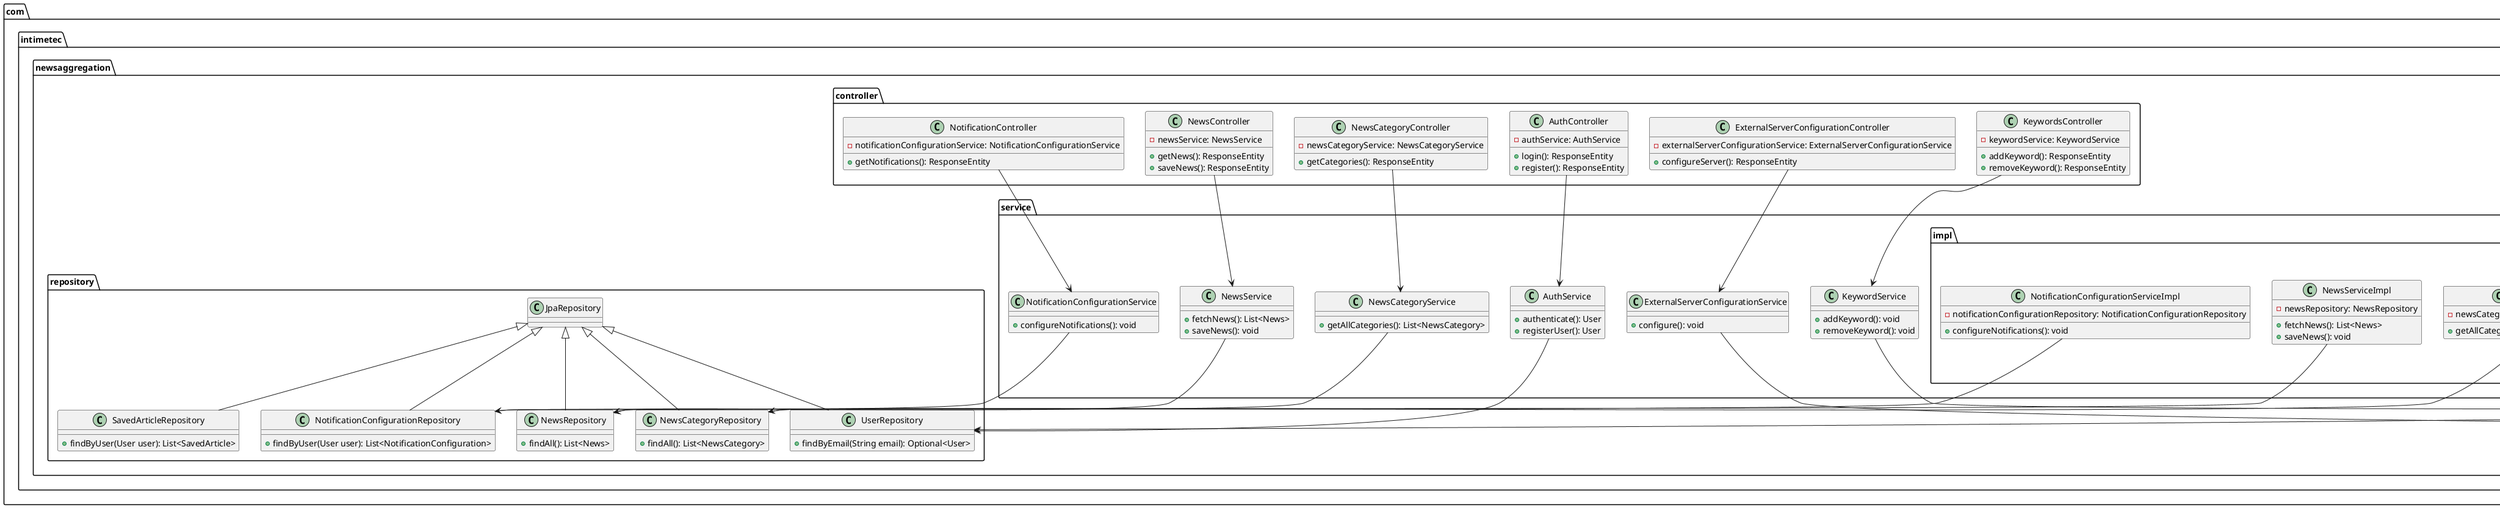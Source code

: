 @startuml
' Class diagram for controllers, services, service implementations, and repositories

package com.intimetec.newsaggregation.controller {
  class AuthController {
    - authService: AuthService
    + login(): ResponseEntity
    + register(): ResponseEntity
  }
  class ExternalServerConfigurationController {
    - externalServerConfigurationService: ExternalServerConfigurationService
    + configureServer(): ResponseEntity
  }
  class KeywordsController {
    - keywordService: KeywordService
    + addKeyword(): ResponseEntity
    + removeKeyword(): ResponseEntity
  }
  class NewsCategoryController {
    - newsCategoryService: NewsCategoryService
    + getCategories(): ResponseEntity
  }
  class NewsController {
    - newsService: NewsService
    + getNews(): ResponseEntity
    + saveNews(): ResponseEntity
  }
  class NotificationController {
    - notificationConfigurationService: NotificationConfigurationService
    + getNotifications(): ResponseEntity
  }
}

package com.intimetec.newsaggregation.service {
  class AuthService {
    + authenticate(): User
    + registerUser(): User
  }
  class ExternalServerConfigurationService {
    + configure(): void
  }
  class KeywordService {
    + addKeyword(): void
    + removeKeyword(): void
  }
  class NewsCategoryService {
    + getAllCategories(): List<NewsCategory>
  }
  class NewsService {
    + fetchNews(): List<News>
    + saveNews(): void
  }
  class NotificationConfigurationService {
    + configureNotifications(): void
  }
}

package com.intimetec.newsaggregation.service.impl {
  class AuthServiceImpl {
    - adminRepository: AdminRepository
    - userRepository: UserRepository
    - userRolesRepository: UserRolesRepository
    - bCryptPasswordEncoder: BCryptPasswordEncoder
    - emailRegistryRepository: EmailRegistryRepository
    - jwtUtility: JwtUtility
    + authenticate(): User
    + registerUser(): User
  }
  class ExternalServerConfigurationServiceImpl {
    - externalServerDetailsRepository: ExternalServerDetailsRepository
    + configure(): void
  }
  class KeywordServiceImpl {
    - keywordsRepository: KeywordsRepository
    + addKeyword(): void
    + removeKeyword(): void
  }
  class NewsCategoryServiceImpl {
    - newsCategoryRepository: NewsCategoryRepository
    + getAllCategories(): List<NewsCategory>
  }
  class NewsServiceImpl {
    - newsRepository: NewsRepository
    + fetchNews(): List<News>
    + saveNews(): void
  }
  class NotificationConfigurationServiceImpl {
    - notificationConfigurationRepository: NotificationConfigurationRepository
    + configureNotifications(): void
  }
}

package com.intimetec.newsaggregation.repository {
  class UserRepository extends JpaRepository {
    + findByEmail(String email): Optional<User>
  }
  class NewsRepository extends JpaRepository {
    + findAll(): List<News>
  }
  class NewsCategoryRepository extends JpaRepository {
    + findAll(): List<NewsCategory>
  }
  class SavedArticleRepository extends JpaRepository {
    + findByUser(User user): List<SavedArticle>
  }
  class NotificationConfigurationRepository extends JpaRepository {
    + findByUser(User user): List<NotificationConfiguration>
  }
}

' Dependency injection relationships
AuthController --> AuthService
ExternalServerConfigurationController --> ExternalServerConfigurationService
KeywordsController --> KeywordService
NewsCategoryController --> NewsCategoryService
NewsController --> NewsService
NotificationController --> NotificationConfigurationService

AuthService --> UserRepository
ExternalServerConfigurationService --> ExternalServerDetailsRepository
KeywordService --> KeywordsRepository
NewsCategoryService --> NewsCategoryRepository
NewsService --> NewsRepository
NotificationConfigurationService --> NotificationConfigurationRepository

AuthServiceImpl --> AdminRepository
AuthServiceImpl --> UserRepository
AuthServiceImpl --> UserRolesRepository
AuthServiceImpl --> BCryptPasswordEncoder
AuthServiceImpl --> EmailRegistryRepository
AuthServiceImpl --> JwtUtility
ExternalServerConfigurationServiceImpl --> ExternalServerDetailsRepository
KeywordServiceImpl --> KeywordsRepository
NewsCategoryServiceImpl --> NewsCategoryRepository
NewsServiceImpl --> NewsRepository
NotificationConfigurationServiceImpl --> NotificationConfigurationRepository

@enduml
